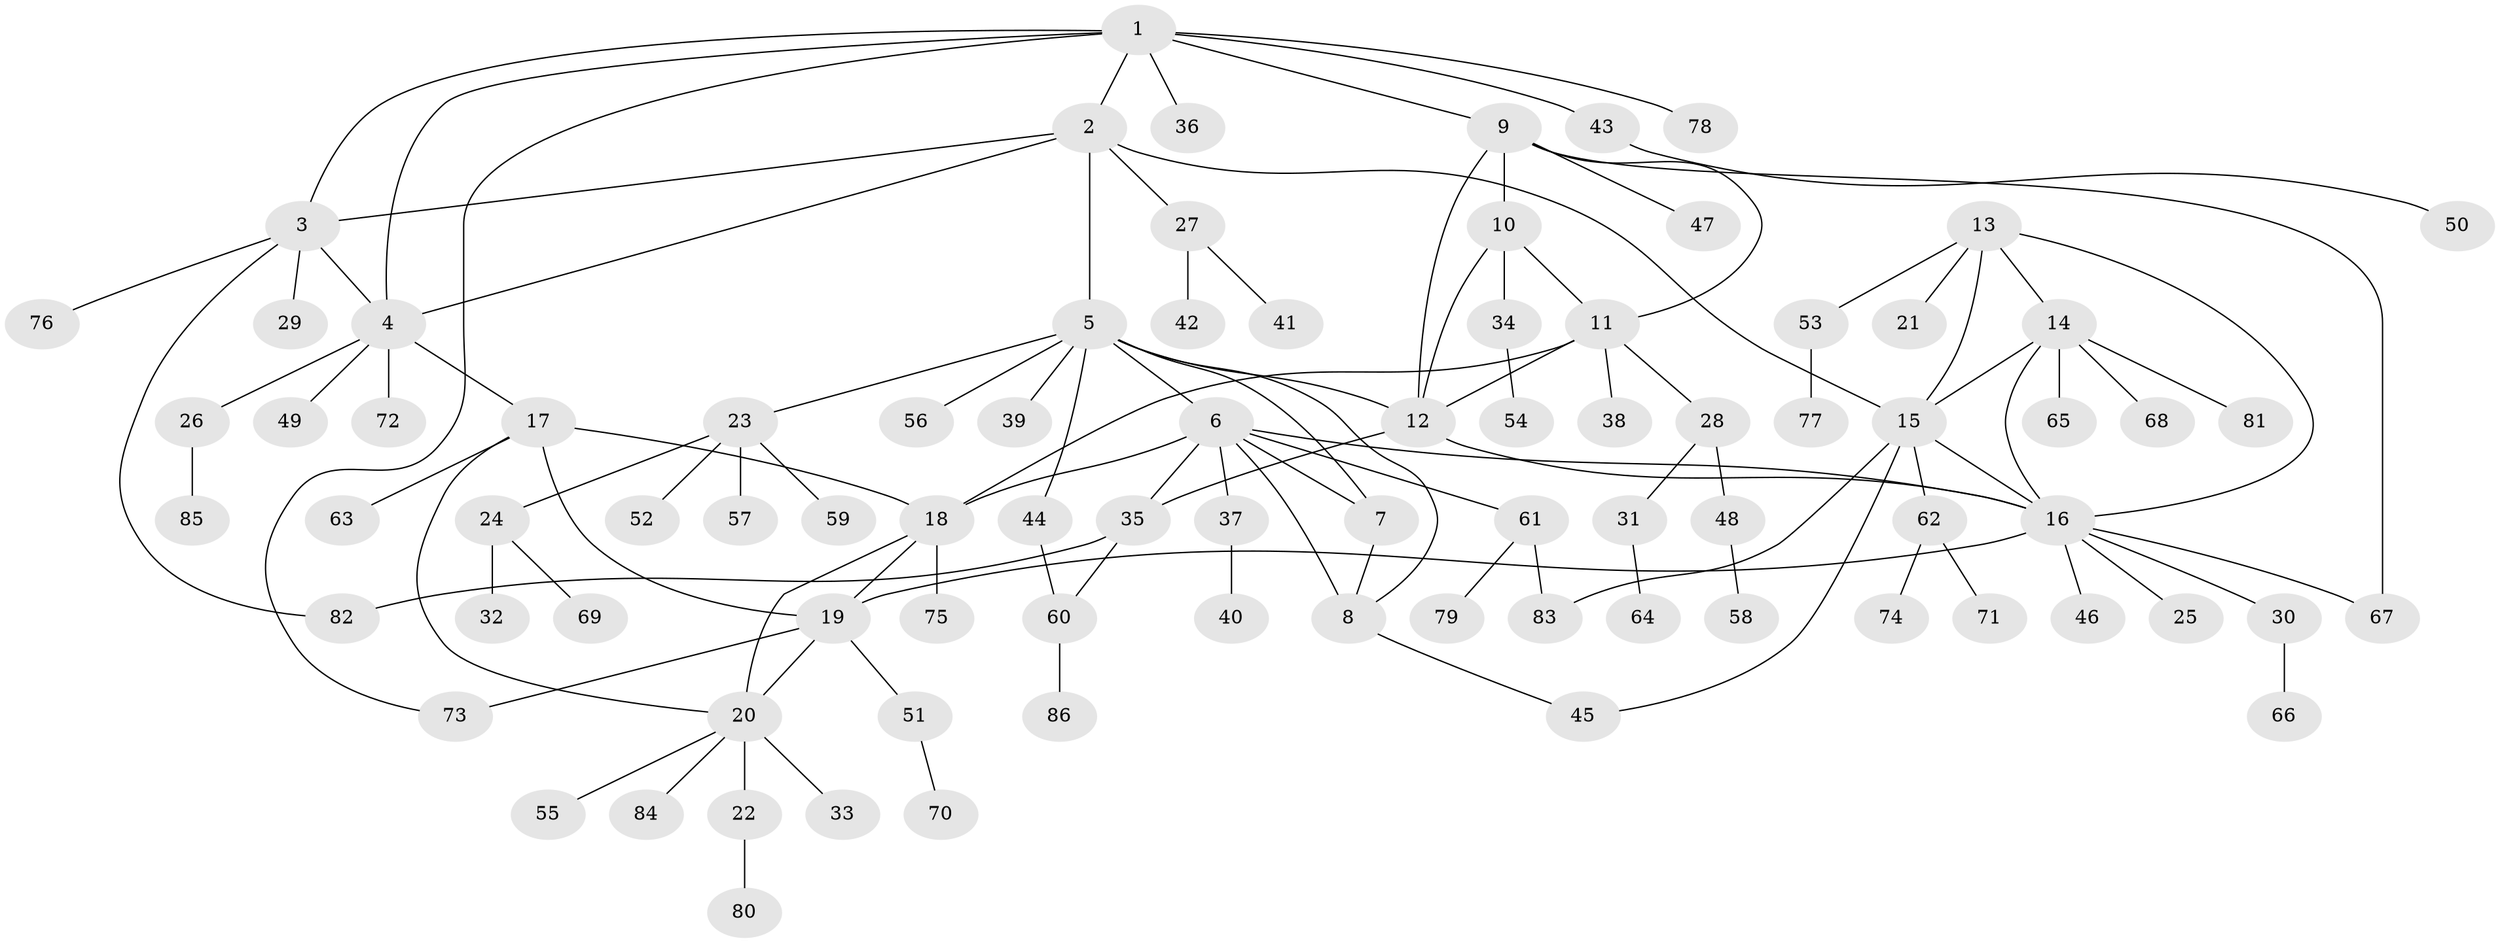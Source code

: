 // Generated by graph-tools (version 1.1) at 2025/37/03/09/25 02:37:33]
// undirected, 86 vertices, 113 edges
graph export_dot {
graph [start="1"]
  node [color=gray90,style=filled];
  1;
  2;
  3;
  4;
  5;
  6;
  7;
  8;
  9;
  10;
  11;
  12;
  13;
  14;
  15;
  16;
  17;
  18;
  19;
  20;
  21;
  22;
  23;
  24;
  25;
  26;
  27;
  28;
  29;
  30;
  31;
  32;
  33;
  34;
  35;
  36;
  37;
  38;
  39;
  40;
  41;
  42;
  43;
  44;
  45;
  46;
  47;
  48;
  49;
  50;
  51;
  52;
  53;
  54;
  55;
  56;
  57;
  58;
  59;
  60;
  61;
  62;
  63;
  64;
  65;
  66;
  67;
  68;
  69;
  70;
  71;
  72;
  73;
  74;
  75;
  76;
  77;
  78;
  79;
  80;
  81;
  82;
  83;
  84;
  85;
  86;
  1 -- 2;
  1 -- 3;
  1 -- 4;
  1 -- 9;
  1 -- 36;
  1 -- 43;
  1 -- 73;
  1 -- 78;
  2 -- 3;
  2 -- 4;
  2 -- 5;
  2 -- 15;
  2 -- 27;
  3 -- 4;
  3 -- 29;
  3 -- 76;
  3 -- 82;
  4 -- 17;
  4 -- 26;
  4 -- 49;
  4 -- 72;
  5 -- 6;
  5 -- 7;
  5 -- 8;
  5 -- 12;
  5 -- 23;
  5 -- 39;
  5 -- 44;
  5 -- 56;
  6 -- 7;
  6 -- 8;
  6 -- 16;
  6 -- 18;
  6 -- 35;
  6 -- 37;
  6 -- 61;
  7 -- 8;
  8 -- 45;
  9 -- 10;
  9 -- 11;
  9 -- 12;
  9 -- 47;
  9 -- 67;
  10 -- 11;
  10 -- 12;
  10 -- 34;
  11 -- 12;
  11 -- 18;
  11 -- 28;
  11 -- 38;
  12 -- 16;
  12 -- 35;
  13 -- 14;
  13 -- 15;
  13 -- 16;
  13 -- 21;
  13 -- 53;
  14 -- 15;
  14 -- 16;
  14 -- 65;
  14 -- 68;
  14 -- 81;
  15 -- 16;
  15 -- 45;
  15 -- 62;
  15 -- 83;
  16 -- 19;
  16 -- 25;
  16 -- 30;
  16 -- 46;
  16 -- 67;
  17 -- 18;
  17 -- 19;
  17 -- 20;
  17 -- 63;
  18 -- 19;
  18 -- 20;
  18 -- 75;
  19 -- 20;
  19 -- 51;
  19 -- 73;
  20 -- 22;
  20 -- 33;
  20 -- 55;
  20 -- 84;
  22 -- 80;
  23 -- 24;
  23 -- 52;
  23 -- 57;
  23 -- 59;
  24 -- 32;
  24 -- 69;
  26 -- 85;
  27 -- 41;
  27 -- 42;
  28 -- 31;
  28 -- 48;
  30 -- 66;
  31 -- 64;
  34 -- 54;
  35 -- 60;
  35 -- 82;
  37 -- 40;
  43 -- 50;
  44 -- 60;
  48 -- 58;
  51 -- 70;
  53 -- 77;
  60 -- 86;
  61 -- 79;
  61 -- 83;
  62 -- 71;
  62 -- 74;
}
